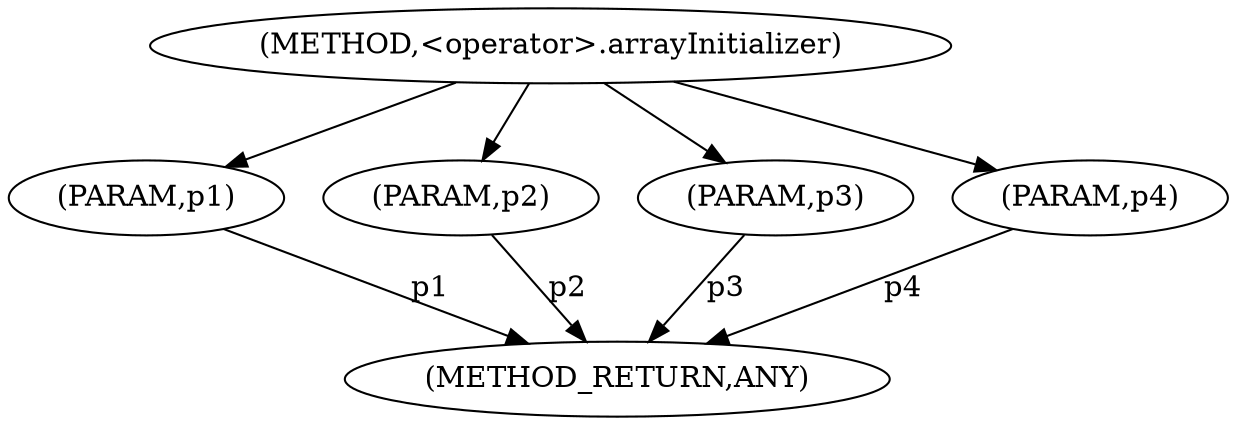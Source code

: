 digraph "&lt;operator&gt;.arrayInitializer" {  
"2807" [label = <(METHOD,&lt;operator&gt;.arrayInitializer)> ]
"2813" [label = <(METHOD_RETURN,ANY)> ]
"2808" [label = <(PARAM,p1)> ]
"2809" [label = <(PARAM,p2)> ]
"2810" [label = <(PARAM,p3)> ]
"2811" [label = <(PARAM,p4)> ]
  "2808" -> "2813"  [ label = "p1"] 
  "2809" -> "2813"  [ label = "p2"] 
  "2810" -> "2813"  [ label = "p3"] 
  "2811" -> "2813"  [ label = "p4"] 
  "2807" -> "2808" 
  "2807" -> "2809" 
  "2807" -> "2810" 
  "2807" -> "2811" 
}
